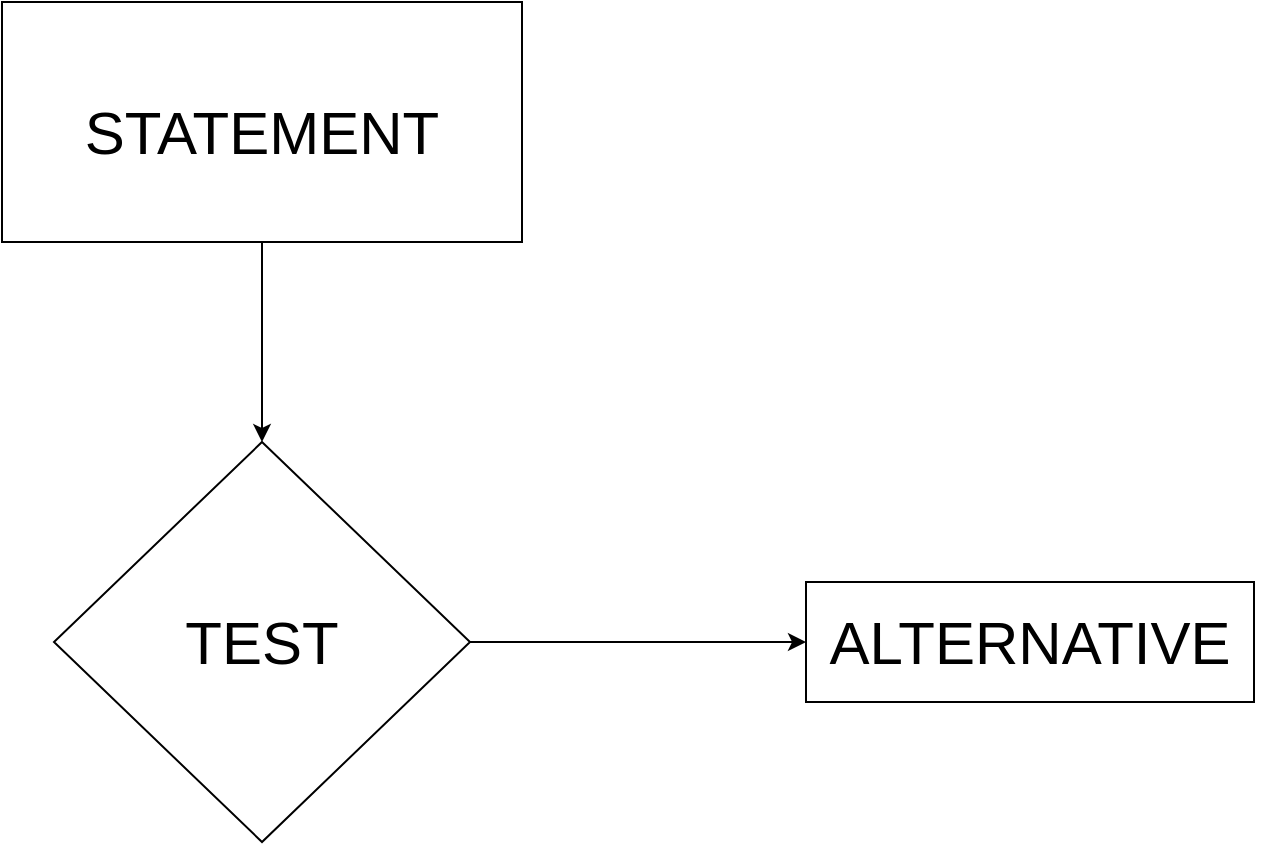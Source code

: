 <mxfile version="20.8.13" type="github">
  <diagram name="Page-1" id="ViEhA3PysZwjLcFx4vu-">
    <mxGraphModel dx="1698" dy="982" grid="1" gridSize="10" guides="1" tooltips="1" connect="1" arrows="1" fold="1" page="1" pageScale="1" pageWidth="850" pageHeight="1100" math="0" shadow="0">
      <root>
        <mxCell id="0" />
        <mxCell id="1" parent="0" />
        <mxCell id="ON-DK71jigj60YSWJv4I-11" value="" style="edgeStyle=orthogonalEdgeStyle;rounded=0;orthogonalLoop=1;jettySize=auto;html=1;" edge="1" parent="1" source="ON-DK71jigj60YSWJv4I-1" target="ON-DK71jigj60YSWJv4I-10">
          <mxGeometry relative="1" as="geometry" />
        </mxCell>
        <mxCell id="ON-DK71jigj60YSWJv4I-1" value="" style="rounded=0;whiteSpace=wrap;html=1;" vertex="1" parent="1">
          <mxGeometry x="210" y="80" width="260" height="120" as="geometry" />
        </mxCell>
        <mxCell id="ON-DK71jigj60YSWJv4I-13" value="" style="edgeStyle=orthogonalEdgeStyle;rounded=0;orthogonalLoop=1;jettySize=auto;html=1;" edge="1" parent="1" source="ON-DK71jigj60YSWJv4I-10" target="ON-DK71jigj60YSWJv4I-12">
          <mxGeometry relative="1" as="geometry" />
        </mxCell>
        <mxCell id="ON-DK71jigj60YSWJv4I-10" value="" style="rhombus;whiteSpace=wrap;html=1;rounded=0;" vertex="1" parent="1">
          <mxGeometry x="236" y="300" width="208" height="200" as="geometry" />
        </mxCell>
        <mxCell id="ON-DK71jigj60YSWJv4I-12" value="" style="whiteSpace=wrap;html=1;rounded=0;" vertex="1" parent="1">
          <mxGeometry x="612" y="370" width="224" height="60" as="geometry" />
        </mxCell>
        <mxCell id="ON-DK71jigj60YSWJv4I-29" value="&lt;font style=&quot;font-size: 30px;&quot;&gt;STATEMENT&lt;/font&gt;" style="text;strokeColor=none;align=center;fillColor=none;html=1;verticalAlign=middle;whiteSpace=wrap;rounded=0;" vertex="1" parent="1">
          <mxGeometry x="245" y="110" width="190" height="70" as="geometry" />
        </mxCell>
        <mxCell id="ON-DK71jigj60YSWJv4I-30" value="TEST" style="text;strokeColor=none;align=center;fillColor=none;html=1;verticalAlign=middle;whiteSpace=wrap;rounded=0;fontSize=30;" vertex="1" parent="1">
          <mxGeometry x="295" y="385" width="90" height="30" as="geometry" />
        </mxCell>
        <mxCell id="ON-DK71jigj60YSWJv4I-31" value="ALTERNATIVE" style="text;strokeColor=none;align=center;fillColor=none;html=1;verticalAlign=middle;whiteSpace=wrap;rounded=0;fontSize=30;" vertex="1" parent="1">
          <mxGeometry x="609" y="385" width="230" height="30" as="geometry" />
        </mxCell>
      </root>
    </mxGraphModel>
  </diagram>
</mxfile>
